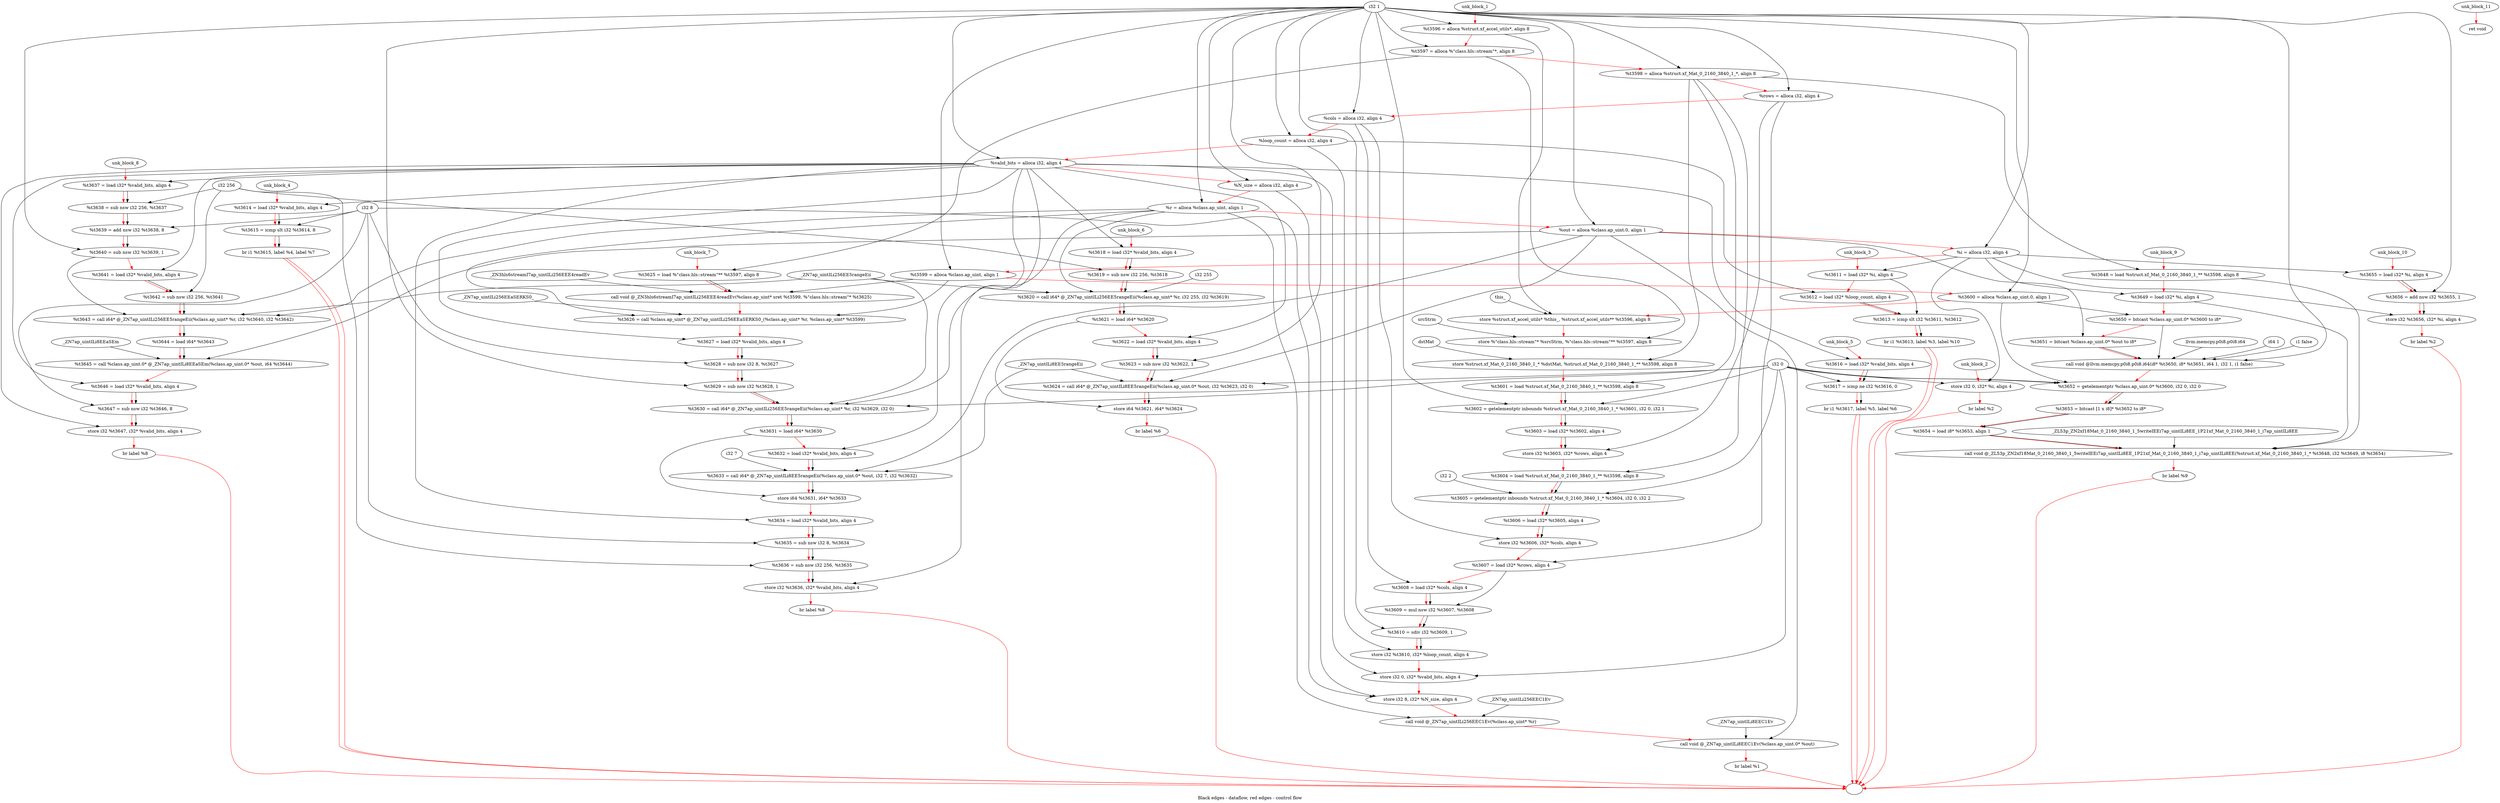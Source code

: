 digraph G {
compound=true
label="Black edges - dataflow, red edges - control flow"
"t3596" [label="  %t3596 = alloca %struct.xf_accel_utils*, align 8"]
"t3597" [label="  %t3597 = alloca %\"class.hls::stream\"*, align 8"]
"t3598" [label="  %t3598 = alloca %struct.xf_Mat_0_2160_3840_1_*, align 8"]
"rows" [label="  %rows = alloca i32, align 4"]
"cols" [label="  %cols = alloca i32, align 4"]
"loop_count" [label="  %loop_count = alloca i32, align 4"]
"valid_bits" [label="  %valid_bits = alloca i32, align 4"]
"N_size" [label="  %N_size = alloca i32, align 4"]
"r" [label="  %r = alloca %class.ap_uint, align 1"]
"out" [label="  %out = alloca %class.ap_uint.0, align 1"]
"i" [label="  %i = alloca i32, align 4"]
"t3599" [label="  %t3599 = alloca %class.ap_uint, align 1"]
"t3600" [label="  %t3600 = alloca %class.ap_uint.0, align 1"]
"_1" [label="  store %struct.xf_accel_utils* %this_, %struct.xf_accel_utils** %t3596, align 8"]
"_2" [label="  store %\"class.hls::stream\"* %srcStrm, %\"class.hls::stream\"** %t3597, align 8"]
"_3" [label="  store %struct.xf_Mat_0_2160_3840_1_* %dstMat, %struct.xf_Mat_0_2160_3840_1_** %t3598, align 8"]
"t3601" [label="  %t3601 = load %struct.xf_Mat_0_2160_3840_1_** %t3598, align 8"]
"t3602" [label="  %t3602 = getelementptr inbounds %struct.xf_Mat_0_2160_3840_1_* %t3601, i32 0, i32 1"]
"t3603" [label="  %t3603 = load i32* %t3602, align 4"]
"_4" [label="  store i32 %t3603, i32* %rows, align 4"]
"t3604" [label="  %t3604 = load %struct.xf_Mat_0_2160_3840_1_** %t3598, align 8"]
"t3605" [label="  %t3605 = getelementptr inbounds %struct.xf_Mat_0_2160_3840_1_* %t3604, i32 0, i32 2"]
"t3606" [label="  %t3606 = load i32* %t3605, align 4"]
"_5" [label="  store i32 %t3606, i32* %cols, align 4"]
"t3607" [label="  %t3607 = load i32* %rows, align 4"]
"t3608" [label="  %t3608 = load i32* %cols, align 4"]
"t3609" [label="  %t3609 = mul nsw i32 %t3607, %t3608"]
"t3610" [label="  %t3610 = sdiv i32 %t3609, 1"]
"_6" [label="  store i32 %t3610, i32* %loop_count, align 4"]
"_7" [label="  store i32 0, i32* %valid_bits, align 4"]
"_8" [label="  store i32 8, i32* %N_size, align 4"]
"_9" [label="  call void @_ZN7ap_uintILi256EEC1Ev(%class.ap_uint* %r)"]
"_10" [label="  call void @_ZN7ap_uintILi8EEC1Ev(%class.ap_uint.0* %out)"]
"_11" [label="  br label %1"]
"unk_block_1" -> "t3596"[color=red]
"i32 1" -> "t3596"
"t3596" -> "t3597"[color=red weight=2]
"i32 1" -> "t3597"
"t3597" -> "t3598"[color=red weight=2]
"i32 1" -> "t3598"
"t3598" -> "rows"[color=red weight=2]
"i32 1" -> "rows"
"rows" -> "cols"[color=red weight=2]
"i32 1" -> "cols"
"cols" -> "loop_count"[color=red weight=2]
"i32 1" -> "loop_count"
"loop_count" -> "valid_bits"[color=red weight=2]
"i32 1" -> "valid_bits"
"valid_bits" -> "N_size"[color=red weight=2]
"i32 1" -> "N_size"
"N_size" -> "r"[color=red weight=2]
"i32 1" -> "r"
"r" -> "out"[color=red weight=2]
"i32 1" -> "out"
"out" -> "i"[color=red weight=2]
"i32 1" -> "i"
"i" -> "t3599"[color=red weight=2]
"i32 1" -> "t3599"
"t3599" -> "t3600"[color=red weight=2]
"i32 1" -> "t3600"
"t3600" -> "_1"[color=red weight=2]
"this_" -> "_1"
"t3596" -> "_1"
"_1" -> "_2"[color=red weight=2]
"srcStrm" -> "_2"
"t3597" -> "_2"
"_2" -> "_3"[color=red weight=2]
"dstMat" -> "_3"
"t3598" -> "_3"
"_3" -> "t3601"[color=red weight=2]
"t3598" -> "t3601"
"t3601" -> "t3602"[color=red weight=2]
"t3601" -> "t3602"
"i32 0" -> "t3602"
"i32 1" -> "t3602"
"t3602" -> "t3603"[color=red weight=2]
"t3602" -> "t3603"
"t3603" -> "_4"[color=red weight=2]
"t3603" -> "_4"
"rows" -> "_4"
"_4" -> "t3604"[color=red weight=2]
"t3598" -> "t3604"
"t3604" -> "t3605"[color=red weight=2]
"t3604" -> "t3605"
"i32 0" -> "t3605"
"i32 2" -> "t3605"
"t3605" -> "t3606"[color=red weight=2]
"t3605" -> "t3606"
"t3606" -> "_5"[color=red weight=2]
"t3606" -> "_5"
"cols" -> "_5"
"_5" -> "t3607"[color=red weight=2]
"rows" -> "t3607"
"t3607" -> "t3608"[color=red weight=2]
"cols" -> "t3608"
"t3608" -> "t3609"[color=red weight=2]
"t3607" -> "t3609"
"t3608" -> "t3609"
"t3609" -> "t3610"[color=red weight=2]
"t3609" -> "t3610"
"i32 1" -> "t3610"
"t3610" -> "_6"[color=red weight=2]
"t3610" -> "_6"
"loop_count" -> "_6"
"_6" -> "_7"[color=red weight=2]
"i32 0" -> "_7"
"valid_bits" -> "_7"
"_7" -> "_8"[color=red weight=2]
"i32 8" -> "_8"
"N_size" -> "_8"
"_8" -> "_9"[color=red weight=2]
"r" -> "_9"
"_ZN7ap_uintILi256EEC1Ev" -> "_9"
"_9" -> "_10"[color=red weight=2]
"out" -> "_10"
"_ZN7ap_uintILi8EEC1Ev" -> "_10"
"_10" -> "_11"[color=red weight=2]
"_11" -> ""[color=red]

"_12" [label="  store i32 0, i32* %i, align 4"]
"_13" [label="  br label %2"]
"unk_block_2" -> "_12"[color=red]
"i32 0" -> "_12"
"i" -> "_12"
"_12" -> "_13"[color=red weight=2]
"_13" -> ""[color=red]

"t3611" [label="  %t3611 = load i32* %i, align 4"]
"t3612" [label="  %t3612 = load i32* %loop_count, align 4"]
"t3613" [label="  %t3613 = icmp slt i32 %t3611, %t3612"]
"_14" [label="  br i1 %t3613, label %3, label %10"]
"unk_block_3" -> "t3611"[color=red]
"i" -> "t3611"
"t3611" -> "t3612"[color=red weight=2]
"loop_count" -> "t3612"
"t3612" -> "t3613"[color=red weight=2]
"t3611" -> "t3613"
"t3612" -> "t3613"
"t3613" -> "_14"[color=red weight=2]
"t3613" -> "_14"
"_14" -> ""[color=red]
"_14" -> ""[color=red]

"t3614" [label="  %t3614 = load i32* %valid_bits, align 4"]
"t3615" [label="  %t3615 = icmp slt i32 %t3614, 8"]
"_15" [label="  br i1 %t3615, label %4, label %7"]
"unk_block_4" -> "t3614"[color=red]
"valid_bits" -> "t3614"
"t3614" -> "t3615"[color=red weight=2]
"t3614" -> "t3615"
"i32 8" -> "t3615"
"t3615" -> "_15"[color=red weight=2]
"t3615" -> "_15"
"_15" -> ""[color=red]
"_15" -> ""[color=red]

"t3616" [label="  %t3616 = load i32* %valid_bits, align 4"]
"t3617" [label="  %t3617 = icmp ne i32 %t3616, 0"]
"_16" [label="  br i1 %t3617, label %5, label %6"]
"unk_block_5" -> "t3616"[color=red]
"valid_bits" -> "t3616"
"t3616" -> "t3617"[color=red weight=2]
"t3616" -> "t3617"
"i32 0" -> "t3617"
"t3617" -> "_16"[color=red weight=2]
"t3617" -> "_16"
"_16" -> ""[color=red]
"_16" -> ""[color=red]

"t3618" [label="  %t3618 = load i32* %valid_bits, align 4"]
"t3619" [label="  %t3619 = sub nsw i32 256, %t3618"]
"t3620" [label="  %t3620 = call i64* @_ZN7ap_uintILi256EE5rangeEii(%class.ap_uint* %r, i32 255, i32 %t3619)"]
"t3621" [label="  %t3621 = load i64* %t3620"]
"t3622" [label="  %t3622 = load i32* %valid_bits, align 4"]
"t3623" [label="  %t3623 = sub nsw i32 %t3622, 1"]
"t3624" [label="  %t3624 = call i64* @_ZN7ap_uintILi8EE5rangeEii(%class.ap_uint.0* %out, i32 %t3623, i32 0)"]
"_17" [label="  store i64 %t3621, i64* %t3624"]
"_18" [label="  br label %6"]
"unk_block_6" -> "t3618"[color=red]
"valid_bits" -> "t3618"
"t3618" -> "t3619"[color=red weight=2]
"i32 256" -> "t3619"
"t3618" -> "t3619"
"t3619" -> "t3620"[color=red weight=2]
"r" -> "t3620"
"i32 255" -> "t3620"
"t3619" -> "t3620"
"_ZN7ap_uintILi256EE5rangeEii" -> "t3620"
"t3620" -> "t3621"[color=red weight=2]
"t3620" -> "t3621"
"t3621" -> "t3622"[color=red weight=2]
"valid_bits" -> "t3622"
"t3622" -> "t3623"[color=red weight=2]
"t3622" -> "t3623"
"i32 1" -> "t3623"
"t3623" -> "t3624"[color=red weight=2]
"out" -> "t3624"
"t3623" -> "t3624"
"i32 0" -> "t3624"
"_ZN7ap_uintILi8EE5rangeEii" -> "t3624"
"t3624" -> "_17"[color=red weight=2]
"t3621" -> "_17"
"t3624" -> "_17"
"_17" -> "_18"[color=red weight=2]
"_18" -> ""[color=red]

"t3625" [label="  %t3625 = load %\"class.hls::stream\"** %t3597, align 8"]
"_19" [label="  call void @_ZN3hls6streamI7ap_uintILi256EEE4readEv(%class.ap_uint* sret %t3599, %\"class.hls::stream\"* %t3625)"]
"t3626" [label="  %t3626 = call %class.ap_uint* @_ZN7ap_uintILi256EEaSERKS0_(%class.ap_uint* %r, %class.ap_uint* %t3599)"]
"t3627" [label="  %t3627 = load i32* %valid_bits, align 4"]
"t3628" [label="  %t3628 = sub nsw i32 8, %t3627"]
"t3629" [label="  %t3629 = sub nsw i32 %t3628, 1"]
"t3630" [label="  %t3630 = call i64* @_ZN7ap_uintILi256EE5rangeEii(%class.ap_uint* %r, i32 %t3629, i32 0)"]
"t3631" [label="  %t3631 = load i64* %t3630"]
"t3632" [label="  %t3632 = load i32* %valid_bits, align 4"]
"t3633" [label="  %t3633 = call i64* @_ZN7ap_uintILi8EE5rangeEii(%class.ap_uint.0* %out, i32 7, i32 %t3632)"]
"_20" [label="  store i64 %t3631, i64* %t3633"]
"t3634" [label="  %t3634 = load i32* %valid_bits, align 4"]
"t3635" [label="  %t3635 = sub nsw i32 8, %t3634"]
"t3636" [label="  %t3636 = sub nsw i32 256, %t3635"]
"_21" [label="  store i32 %t3636, i32* %valid_bits, align 4"]
"_22" [label="  br label %8"]
"unk_block_7" -> "t3625"[color=red]
"t3597" -> "t3625"
"t3625" -> "_19"[color=red weight=2]
"t3599" -> "_19"
"t3625" -> "_19"
"_ZN3hls6streamI7ap_uintILi256EEE4readEv" -> "_19"
"_19" -> "t3626"[color=red weight=2]
"r" -> "t3626"
"t3599" -> "t3626"
"_ZN7ap_uintILi256EEaSERKS0_" -> "t3626"
"t3626" -> "t3627"[color=red weight=2]
"valid_bits" -> "t3627"
"t3627" -> "t3628"[color=red weight=2]
"i32 8" -> "t3628"
"t3627" -> "t3628"
"t3628" -> "t3629"[color=red weight=2]
"t3628" -> "t3629"
"i32 1" -> "t3629"
"t3629" -> "t3630"[color=red weight=2]
"r" -> "t3630"
"t3629" -> "t3630"
"i32 0" -> "t3630"
"_ZN7ap_uintILi256EE5rangeEii" -> "t3630"
"t3630" -> "t3631"[color=red weight=2]
"t3630" -> "t3631"
"t3631" -> "t3632"[color=red weight=2]
"valid_bits" -> "t3632"
"t3632" -> "t3633"[color=red weight=2]
"out" -> "t3633"
"i32 7" -> "t3633"
"t3632" -> "t3633"
"_ZN7ap_uintILi8EE5rangeEii" -> "t3633"
"t3633" -> "_20"[color=red weight=2]
"t3631" -> "_20"
"t3633" -> "_20"
"_20" -> "t3634"[color=red weight=2]
"valid_bits" -> "t3634"
"t3634" -> "t3635"[color=red weight=2]
"i32 8" -> "t3635"
"t3634" -> "t3635"
"t3635" -> "t3636"[color=red weight=2]
"i32 256" -> "t3636"
"t3635" -> "t3636"
"t3636" -> "_21"[color=red weight=2]
"t3636" -> "_21"
"valid_bits" -> "_21"
"_21" -> "_22"[color=red weight=2]
"_22" -> ""[color=red]

"t3637" [label="  %t3637 = load i32* %valid_bits, align 4"]
"t3638" [label="  %t3638 = sub nsw i32 256, %t3637"]
"t3639" [label="  %t3639 = add nsw i32 %t3638, 8"]
"t3640" [label="  %t3640 = sub nsw i32 %t3639, 1"]
"t3641" [label="  %t3641 = load i32* %valid_bits, align 4"]
"t3642" [label="  %t3642 = sub nsw i32 256, %t3641"]
"t3643" [label="  %t3643 = call i64* @_ZN7ap_uintILi256EE5rangeEii(%class.ap_uint* %r, i32 %t3640, i32 %t3642)"]
"t3644" [label="  %t3644 = load i64* %t3643"]
"t3645" [label="  %t3645 = call %class.ap_uint.0* @_ZN7ap_uintILi8EEaSEm(%class.ap_uint.0* %out, i64 %t3644)"]
"t3646" [label="  %t3646 = load i32* %valid_bits, align 4"]
"t3647" [label="  %t3647 = sub nsw i32 %t3646, 8"]
"_23" [label="  store i32 %t3647, i32* %valid_bits, align 4"]
"_24" [label="  br label %8"]
"unk_block_8" -> "t3637"[color=red]
"valid_bits" -> "t3637"
"t3637" -> "t3638"[color=red weight=2]
"i32 256" -> "t3638"
"t3637" -> "t3638"
"t3638" -> "t3639"[color=red weight=2]
"t3638" -> "t3639"
"i32 8" -> "t3639"
"t3639" -> "t3640"[color=red weight=2]
"t3639" -> "t3640"
"i32 1" -> "t3640"
"t3640" -> "t3641"[color=red weight=2]
"valid_bits" -> "t3641"
"t3641" -> "t3642"[color=red weight=2]
"i32 256" -> "t3642"
"t3641" -> "t3642"
"t3642" -> "t3643"[color=red weight=2]
"r" -> "t3643"
"t3640" -> "t3643"
"t3642" -> "t3643"
"_ZN7ap_uintILi256EE5rangeEii" -> "t3643"
"t3643" -> "t3644"[color=red weight=2]
"t3643" -> "t3644"
"t3644" -> "t3645"[color=red weight=2]
"out" -> "t3645"
"t3644" -> "t3645"
"_ZN7ap_uintILi8EEaSEm" -> "t3645"
"t3645" -> "t3646"[color=red weight=2]
"valid_bits" -> "t3646"
"t3646" -> "t3647"[color=red weight=2]
"t3646" -> "t3647"
"i32 8" -> "t3647"
"t3647" -> "_23"[color=red weight=2]
"t3647" -> "_23"
"valid_bits" -> "_23"
"_23" -> "_24"[color=red weight=2]
"_24" -> ""[color=red]

"t3648" [label="  %t3648 = load %struct.xf_Mat_0_2160_3840_1_** %t3598, align 8"]
"t3649" [label="  %t3649 = load i32* %i, align 4"]
"t3650" [label="  %t3650 = bitcast %class.ap_uint.0* %t3600 to i8*"]
"t3651" [label="  %t3651 = bitcast %class.ap_uint.0* %out to i8*"]
"_25" [label="  call void @llvm.memcpy.p0i8.p0i8.i64(i8* %t3650, i8* %t3651, i64 1, i32 1, i1 false)"]
"t3652" [label="  %t3652 = getelementptr %class.ap_uint.0* %t3600, i32 0, i32 0"]
"t3653" [label="  %t3653 = bitcast [1 x i8]* %t3652 to i8*"]
"t3654" [label="  %t3654 = load i8* %t3653, align 1"]
"_26" [label="  call void @_ZL53p_ZN2xf18Mat_0_2160_3840_1_5writeIEEi7ap_uintILi8EE_1P21xf_Mat_0_2160_3840_1_i7ap_uintILi8EE(%struct.xf_Mat_0_2160_3840_1_* %t3648, i32 %t3649, i8 %t3654)"]
"_27" [label="  br label %9"]
"unk_block_9" -> "t3648"[color=red]
"t3598" -> "t3648"
"t3648" -> "t3649"[color=red weight=2]
"i" -> "t3649"
"t3649" -> "t3650"[color=red weight=2]
"t3600" -> "t3650"
"t3650" -> "t3651"[color=red weight=2]
"out" -> "t3651"
"t3651" -> "_25"[color=red weight=2]
"t3650" -> "_25"
"t3651" -> "_25"
"i64 1" -> "_25"
"i32 1" -> "_25"
"i1 false" -> "_25"
"llvm.memcpy.p0i8.p0i8.i64" -> "_25"
"_25" -> "t3652"[color=red weight=2]
"t3600" -> "t3652"
"i32 0" -> "t3652"
"i32 0" -> "t3652"
"t3652" -> "t3653"[color=red weight=2]
"t3652" -> "t3653"
"t3653" -> "t3654"[color=red weight=2]
"t3653" -> "t3654"
"t3654" -> "_26"[color=red weight=2]
"t3648" -> "_26"
"t3649" -> "_26"
"t3654" -> "_26"
"_ZL53p_ZN2xf18Mat_0_2160_3840_1_5writeIEEi7ap_uintILi8EE_1P21xf_Mat_0_2160_3840_1_i7ap_uintILi8EE" -> "_26"
"_26" -> "_27"[color=red weight=2]
"_27" -> ""[color=red]

"t3655" [label="  %t3655 = load i32* %i, align 4"]
"t3656" [label="  %t3656 = add nsw i32 %t3655, 1"]
"_28" [label="  store i32 %t3656, i32* %i, align 4"]
"_29" [label="  br label %2"]
"unk_block_10" -> "t3655"[color=red]
"i" -> "t3655"
"t3655" -> "t3656"[color=red weight=2]
"t3655" -> "t3656"
"i32 1" -> "t3656"
"t3656" -> "_28"[color=red weight=2]
"t3656" -> "_28"
"i" -> "_28"
"_28" -> "_29"[color=red weight=2]
"_29" -> ""[color=red]

"_30" [label="  ret void"]
"unk_block_11" -> "_30"[color=red]

}
